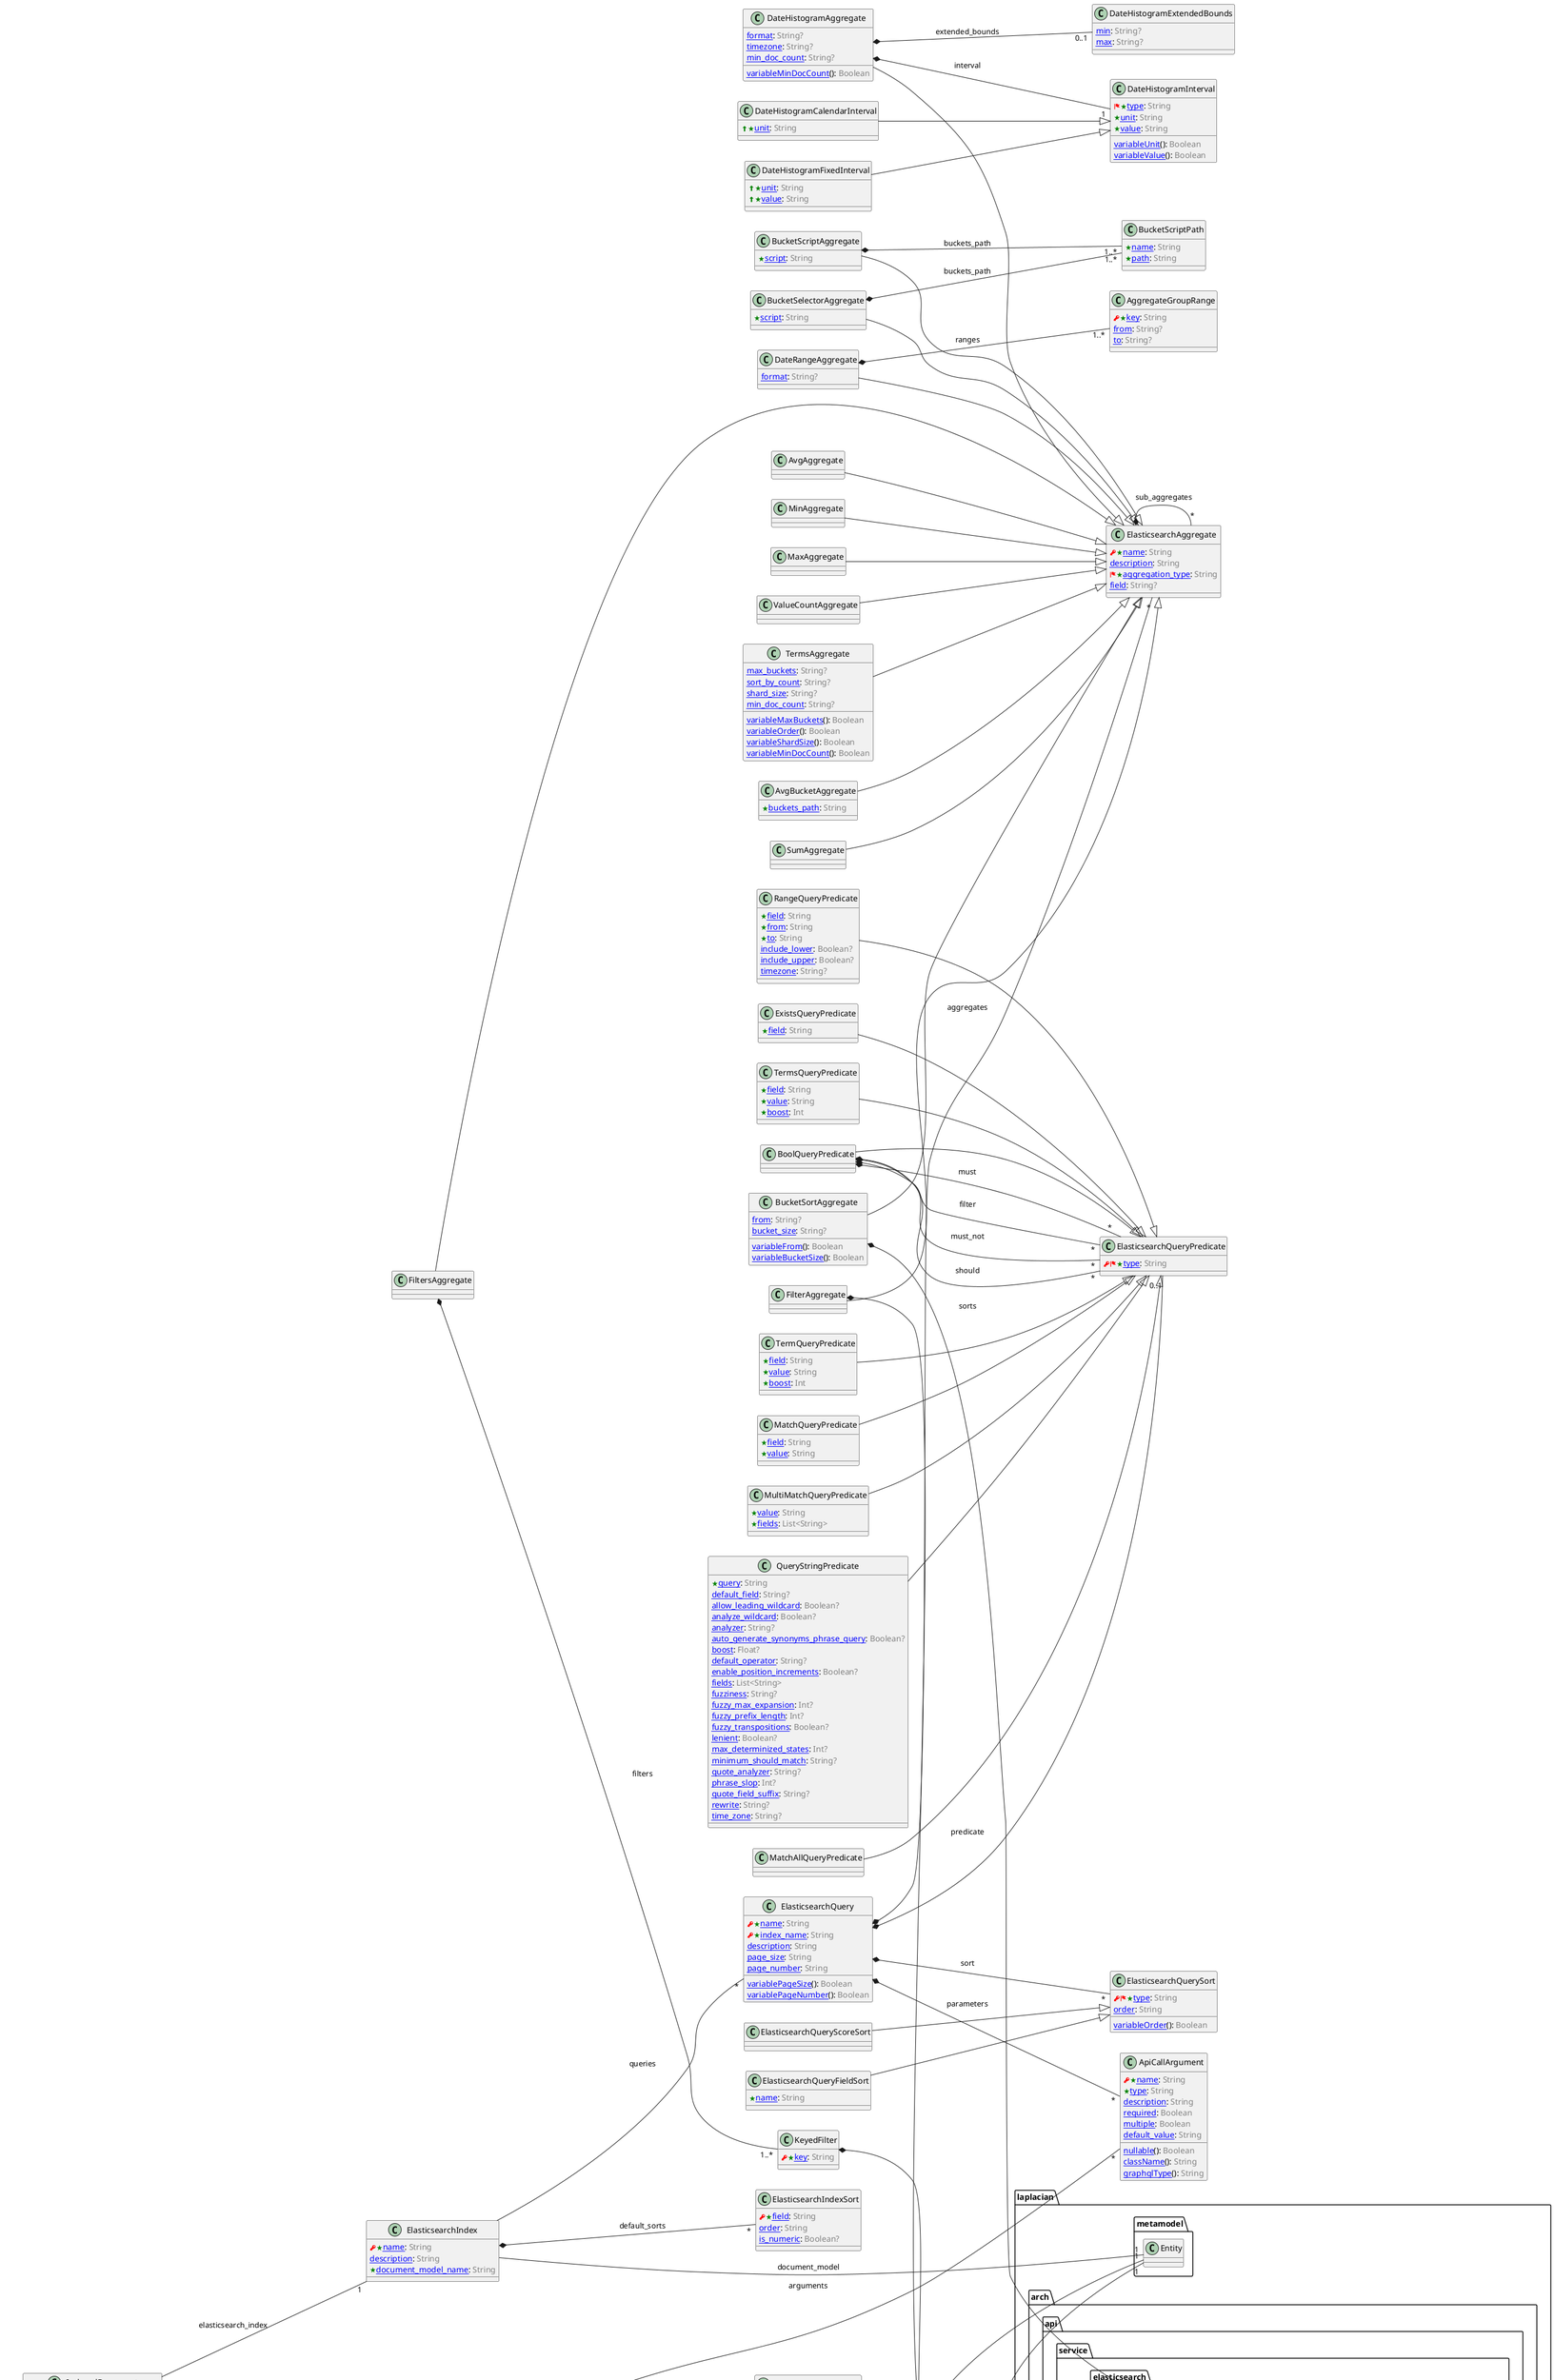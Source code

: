@startuml
left to right direction


class ApiCallArgument [[/blob/master/doc/entities/ApiCallArgument.md]] {
  <color:RED><&key></color><color:Green><&star></color>[[/blob/master/doc/entities/ApiCallArgument.md#name-string name]]: <color:GRAY>String</color>
  <color:Green><&star></color>[[/blob/master/doc/entities/ApiCallArgument.md#type-string type]]: <color:GRAY>String</color>
  [[/blob/master/doc/entities/ApiCallArgument.md#description-string description]]: <color:GRAY>String</color>
  [[/blob/master/doc/entities/ApiCallArgument.md#required-boolean required]]: <color:GRAY>Boolean</color>
  [[/blob/master/doc/entities/ApiCallArgument.md#multiple-boolean multiple]]: <color:GRAY>Boolean</color>
  [[/blob/master/doc/entities/ApiCallArgument.md#nullable-boolean nullable]](): <color:GRAY>Boolean</color>
  [[/blob/master/doc/entities/ApiCallArgument.md#default_value-string default_value]]: <color:GRAY>String</color>
  [[/blob/master/doc/entities/ApiCallArgument.md#class_name-string className]](): <color:GRAY>String</color>
  [[/blob/master/doc/entities/ApiCallArgument.md#graphql_type-string graphqlType]](): <color:GRAY>String</color>
}




class CachePolicy [[/blob/master/doc/entities/CachePolicy.md]] {
  <color:RED><&key></color><color:Green><&star></color>[[/blob/master/doc/entities/CachePolicy.md#name-string name]]: <color:GRAY>String</color>
  <color:RED><&flag></color><color:Green><&star></color>[[/blob/master/doc/entities/CachePolicy.md#store_type-string store_type]]: <color:GRAY>String</color>
  [[/blob/master/doc/entities/CachePolicy.md#ignore_error-boolean ignore_error]]: <color:GRAY>Boolean</color>
  [[/blob/master/doc/entities/CachePolicy.md#key-string key]](): <color:GRAY>String</color>
}





package laplacian.arch.api.service {
  class Duration {
  }
}


CachePolicy *-- "0..1" Duration : expiration_time





package laplacian.arch.api.service {
  class ConfigurationBinding {
  }
}


CachePolicy *-- "*" ConfigurationBinding : configurations




class HeapMemoryCachePolicy [[/blob/master/doc/entities/HeapMemoryCachePolicy.md]] {
}

HeapMemoryCachePolicy --|> CachePolicy





class RedisCachePolicy [[/blob/master/doc/entities/RedisCachePolicy.md]] {
}

RedisCachePolicy --|> CachePolicy





class Duration [[/blob/master/doc/entities/Duration.md]] {
  <color:Green><&star></color>[[/blob/master/doc/entities/Duration.md#amount-string amount]]: <color:GRAY>String</color>
  <color:Green><&star></color>[[/blob/master/doc/entities/Duration.md#unit-string unit]]: <color:GRAY>String</color>
}




class AvgBucketAggregate [[/blob/master/doc/entities/AvgBucketAggregate.md]] {
  <color:Green><&star></color>[[/blob/master/doc/entities/AvgBucketAggregate.md#buckets_path-string buckets_path]]: <color:GRAY>String</color>
}

AvgBucketAggregate --|> ElasticsearchAggregate





class BucketScriptAggregate [[/blob/master/doc/entities/BucketScriptAggregate.md]] {
  <color:Green><&star></color>[[/blob/master/doc/entities/BucketScriptAggregate.md#script-string script]]: <color:GRAY>String</color>
}

BucketScriptAggregate --|> ElasticsearchAggregate







BucketScriptAggregate *-- "1..*" BucketScriptPath : buckets_path




class BucketScriptPath [[/blob/master/doc/entities/BucketScriptPath.md]] {
  <color:Green><&star></color>[[/blob/master/doc/entities/BucketScriptPath.md#name-string name]]: <color:GRAY>String</color>
  <color:Green><&star></color>[[/blob/master/doc/entities/BucketScriptPath.md#path-string path]]: <color:GRAY>String</color>
}




class BucketSelectorAggregate [[/blob/master/doc/entities/BucketSelectorAggregate.md]] {
  <color:Green><&star></color>[[/blob/master/doc/entities/BucketSelectorAggregate.md#script-string script]]: <color:GRAY>String</color>
}

BucketSelectorAggregate --|> ElasticsearchAggregate







BucketSelectorAggregate *-- "1..*" BucketScriptPath : buckets_path




class BucketSortAggregate [[/blob/master/doc/entities/BucketSortAggregate.md]] {
  [[/blob/master/doc/entities/BucketSortAggregate.md#from-string from]]: <color:GRAY>String?</color>
  [[/blob/master/doc/entities/BucketSortAggregate.md#variable_from-boolean variableFrom]](): <color:GRAY>Boolean</color>
  [[/blob/master/doc/entities/BucketSortAggregate.md#bucket_size-string bucket_size]]: <color:GRAY>String?</color>
  [[/blob/master/doc/entities/BucketSortAggregate.md#variable_bucket_size-boolean variableBucketSize]](): <color:GRAY>Boolean</color>
}

BucketSortAggregate --|> ElasticsearchAggregate






package laplacian.arch.api.service.elasticsearch {
  class FieldSort {
  }
}


BucketSortAggregate *-- "1..*" FieldSort : sorts




class FieldSort [[/blob/master/doc/entities/FieldSort.md]] {
  <color:RED><&key></color><color:Green><&star></color>[[/blob/master/doc/entities/FieldSort.md#field-string field]]: <color:GRAY>String</color>
  [[/blob/master/doc/entities/FieldSort.md#order-string order]]: <color:GRAY>String?</color>
  [[/blob/master/doc/entities/FieldSort.md#variable_order-boolean variableOrder]](): <color:GRAY>Boolean</color>
}




class DateHistogramAggregate [[/blob/master/doc/entities/DateHistogramAggregate.md]] {
  [[/blob/master/doc/entities/DateHistogramAggregate.md#format-string format]]: <color:GRAY>String?</color>
  [[/blob/master/doc/entities/DateHistogramAggregate.md#timezone-string timezone]]: <color:GRAY>String?</color>
  [[/blob/master/doc/entities/DateHistogramAggregate.md#min_doc_count-string min_doc_count]]: <color:GRAY>String?</color>
  [[/blob/master/doc/entities/DateHistogramAggregate.md#variable_min_doc_count-boolean variableMinDocCount]](): <color:GRAY>Boolean</color>
}

DateHistogramAggregate --|> ElasticsearchAggregate







DateHistogramAggregate *-- "1" DateHistogramInterval : interval






DateHistogramAggregate *-- "0..1" DateHistogramExtendedBounds : extended_bounds




class DateHistogramExtendedBounds [[/blob/master/doc/entities/DateHistogramExtendedBounds.md]] {
  [[/blob/master/doc/entities/DateHistogramExtendedBounds.md#min-string min]]: <color:GRAY>String?</color>
  [[/blob/master/doc/entities/DateHistogramExtendedBounds.md#max-string max]]: <color:GRAY>String?</color>
}




class DateHistogramInterval [[/blob/master/doc/entities/DateHistogramInterval.md]] {
  <color:RED><&flag></color><color:Green><&star></color>[[/blob/master/doc/entities/DateHistogramInterval.md#type-string type]]: <color:GRAY>String</color>
  <color:Green><&star></color>[[/blob/master/doc/entities/DateHistogramInterval.md#unit-string unit]]: <color:GRAY>String</color>
  <color:Green><&star></color>[[/blob/master/doc/entities/DateHistogramInterval.md#value-string value]]: <color:GRAY>String</color>
  [[/blob/master/doc/entities/DateHistogramInterval.md#variable_unit-boolean variableUnit]](): <color:GRAY>Boolean</color>
  [[/blob/master/doc/entities/DateHistogramInterval.md#variable_value-boolean variableValue]](): <color:GRAY>Boolean</color>
}




class DateHistogramCalendarInterval [[/blob/master/doc/entities/DateHistogramCalendarInterval.md]] {
  <color:GREEN><&arrow-thick-top></color><color:Green><&star></color>[[/blob/master/doc/entities/DateHistogramCalendarInterval.md#unit-string unit]]: <color:GRAY>String</color>
}

DateHistogramCalendarInterval --|> DateHistogramInterval





class DateHistogramFixedInterval [[/blob/master/doc/entities/DateHistogramFixedInterval.md]] {
  <color:GREEN><&arrow-thick-top></color><color:Green><&star></color>[[/blob/master/doc/entities/DateHistogramFixedInterval.md#unit-string unit]]: <color:GRAY>String</color>
  <color:GREEN><&arrow-thick-top></color><color:Green><&star></color>[[/blob/master/doc/entities/DateHistogramFixedInterval.md#value-string value]]: <color:GRAY>String</color>
}

DateHistogramFixedInterval --|> DateHistogramInterval





class DateRangeAggregate [[/blob/master/doc/entities/DateRangeAggregate.md]] {
  [[/blob/master/doc/entities/DateRangeAggregate.md#format-string format]]: <color:GRAY>String?</color>
}

DateRangeAggregate --|> ElasticsearchAggregate







DateRangeAggregate *-- "1..*" AggregateGroupRange : ranges




class AggregateGroupRange [[/blob/master/doc/entities/AggregateGroupRange.md]] {
  <color:RED><&key></color><color:Green><&star></color>[[/blob/master/doc/entities/AggregateGroupRange.md#key-string key]]: <color:GRAY>String</color>
  [[/blob/master/doc/entities/AggregateGroupRange.md#from-string from]]: <color:GRAY>String?</color>
  [[/blob/master/doc/entities/AggregateGroupRange.md#to-string to]]: <color:GRAY>String?</color>
}




class FilterAggregate [[/blob/master/doc/entities/FilterAggregate.md]] {
}

FilterAggregate --|> ElasticsearchAggregate






package laplacian.arch.api.service.elasticsearch {
  class ElasticsearchQueryPredicate {
  }
}


FilterAggregate *-- "1" ElasticsearchQueryPredicate : predicate




class FiltersAggregate [[/blob/master/doc/entities/FiltersAggregate.md]] {
}

FiltersAggregate --|> ElasticsearchAggregate







FiltersAggregate *-- "1..*" KeyedFilter : filters




class KeyedFilter [[/blob/master/doc/entities/KeyedFilter.md]] {
  <color:RED><&key></color><color:Green><&star></color>[[/blob/master/doc/entities/KeyedFilter.md#key-string key]]: <color:GRAY>String</color>
}





package laplacian.arch.api.service.elasticsearch {
  class ElasticsearchQueryPredicate {
  }
}


KeyedFilter *-- "1" ElasticsearchQueryPredicate : predicate




class SumAggregate [[/blob/master/doc/entities/SumAggregate.md]] {
}

SumAggregate --|> ElasticsearchAggregate





class AvgAggregate [[/blob/master/doc/entities/AvgAggregate.md]] {
}

AvgAggregate --|> ElasticsearchAggregate





class MinAggregate [[/blob/master/doc/entities/MinAggregate.md]] {
}

MinAggregate --|> ElasticsearchAggregate





class MaxAggregate [[/blob/master/doc/entities/MaxAggregate.md]] {
}

MaxAggregate --|> ElasticsearchAggregate





class ValueCountAggregate [[/blob/master/doc/entities/ValueCountAggregate.md]] {
}

ValueCountAggregate --|> ElasticsearchAggregate





class TermsAggregate [[/blob/master/doc/entities/TermsAggregate.md]] {
  [[/blob/master/doc/entities/TermsAggregate.md#max_buckets-string max_buckets]]: <color:GRAY>String?</color>
  [[/blob/master/doc/entities/TermsAggregate.md#variable_max_buckets-boolean variableMaxBuckets]](): <color:GRAY>Boolean</color>
  [[/blob/master/doc/entities/TermsAggregate.md#sort_by_count-string sort_by_count]]: <color:GRAY>String?</color>
  [[/blob/master/doc/entities/TermsAggregate.md#variable_order-boolean variableOrder]](): <color:GRAY>Boolean</color>
  [[/blob/master/doc/entities/TermsAggregate.md#shard_size-string shard_size]]: <color:GRAY>String?</color>
  [[/blob/master/doc/entities/TermsAggregate.md#variable_shard_size-boolean variableShardSize]](): <color:GRAY>Boolean</color>
  [[/blob/master/doc/entities/TermsAggregate.md#min_doc_count-string min_doc_count]]: <color:GRAY>String?</color>
  [[/blob/master/doc/entities/TermsAggregate.md#variable_min_doc_count-boolean variableMinDocCount]](): <color:GRAY>Boolean</color>
}

TermsAggregate --|> ElasticsearchAggregate





class ElasticsearchAggregate [[/blob/master/doc/entities/ElasticsearchAggregate.md]] {
  <color:RED><&key></color><color:Green><&star></color>[[/blob/master/doc/entities/ElasticsearchAggregate.md#name-string name]]: <color:GRAY>String</color>
  [[/blob/master/doc/entities/ElasticsearchAggregate.md#description-string description]]: <color:GRAY>String</color>
  <color:RED><&flag></color><color:Green><&star></color>[[/blob/master/doc/entities/ElasticsearchAggregate.md#aggregation_type-string aggregation_type]]: <color:GRAY>String</color>
  [[/blob/master/doc/entities/ElasticsearchAggregate.md#field-string field]]: <color:GRAY>String?</color>
}






ElasticsearchAggregate *-- "*" ElasticsearchAggregate : sub_aggregates




class ElasticsearchIndex [[/blob/master/doc/entities/ElasticsearchIndex.md]] {
  <color:RED><&key></color><color:Green><&star></color>[[/blob/master/doc/entities/ElasticsearchIndex.md#name-string name]]: <color:GRAY>String</color>
  [[/blob/master/doc/entities/ElasticsearchIndex.md#description-string description]]: <color:GRAY>String</color>
  <color:Green><&star></color>[[/blob/master/doc/entities/ElasticsearchIndex.md#document_model_name-string document_model_name]]: <color:GRAY>String</color>
}





package laplacian.metamodel {
  class Entity {
  }
}


ElasticsearchIndex -- "1" Entity : document_model






ElasticsearchIndex -- "*" ElasticsearchQuery : queries






ElasticsearchIndex *-- "*" ElasticsearchIndexSort : default_sorts




class ElasticsearchIndexSort [[/blob/master/doc/entities/ElasticsearchIndexSort.md]] {
  <color:RED><&key></color><color:Green><&star></color>[[/blob/master/doc/entities/ElasticsearchIndexSort.md#field-string field]]: <color:GRAY>String</color>
  [[/blob/master/doc/entities/ElasticsearchIndexSort.md#order-string order]]: <color:GRAY>String</color>
  [[/blob/master/doc/entities/ElasticsearchIndexSort.md#is_numeric-boolean is_numeric]]: <color:GRAY>Boolean?</color>
}




class ElasticsearchQueryPredicate [[/blob/master/doc/entities/ElasticsearchQueryPredicate.md]] {
  <color:RED><&key></color><color:RED><&flag></color><color:Green><&star></color>[[/blob/master/doc/entities/ElasticsearchQueryPredicate.md#type-string type]]: <color:GRAY>String</color>
}




class ElasticsearchQuerySort [[/blob/master/doc/entities/ElasticsearchQuerySort.md]] {
  <color:RED><&key></color><color:RED><&flag></color><color:Green><&star></color>[[/blob/master/doc/entities/ElasticsearchQuerySort.md#type-string type]]: <color:GRAY>String</color>
  [[/blob/master/doc/entities/ElasticsearchQuerySort.md#order-string order]]: <color:GRAY>String</color>
  [[/blob/master/doc/entities/ElasticsearchQuerySort.md#variable_order-boolean variableOrder]](): <color:GRAY>Boolean</color>
}




class ElasticsearchQueryScoreSort [[/blob/master/doc/entities/ElasticsearchQueryScoreSort.md]] {
}

ElasticsearchQueryScoreSort --|> ElasticsearchQuerySort





class ElasticsearchQueryFieldSort [[/blob/master/doc/entities/ElasticsearchQueryFieldSort.md]] {
  <color:Green><&star></color>[[/blob/master/doc/entities/ElasticsearchQueryFieldSort.md#name-string name]]: <color:GRAY>String</color>
}

ElasticsearchQueryFieldSort --|> ElasticsearchQuerySort





class ElasticsearchQuery [[/blob/master/doc/entities/ElasticsearchQuery.md]] {
  <color:RED><&key></color><color:Green><&star></color>[[/blob/master/doc/entities/ElasticsearchQuery.md#name-string name]]: <color:GRAY>String</color>
  <color:RED><&key></color><color:Green><&star></color>[[/blob/master/doc/entities/ElasticsearchQuery.md#index_name-string index_name]]: <color:GRAY>String</color>
  [[/blob/master/doc/entities/ElasticsearchQuery.md#description-string description]]: <color:GRAY>String</color>
  [[/blob/master/doc/entities/ElasticsearchQuery.md#page_size-string page_size]]: <color:GRAY>String</color>
  [[/blob/master/doc/entities/ElasticsearchQuery.md#variable_page_size-boolean variablePageSize]](): <color:GRAY>Boolean</color>
  [[/blob/master/doc/entities/ElasticsearchQuery.md#page_number-string page_number]]: <color:GRAY>String</color>
  [[/blob/master/doc/entities/ElasticsearchQuery.md#variable_page_number-boolean variablePageNumber]](): <color:GRAY>Boolean</color>
}






ElasticsearchQuery *-- "0..1" ElasticsearchQueryPredicate : predicate





package laplacian.arch.api.service {
  class ElasticsearchQuerySort {
  }
}


ElasticsearchQuery *-- "*" ElasticsearchQuerySort : sort





package laplacian.arch.api.service {
  class ElasticsearchAggregate {
  }
}


ElasticsearchQuery *-- "*" ElasticsearchAggregate : aggregates





package laplacian.arch.api.service {
  class ApiCallArgument {
  }
}


ElasticsearchQuery *-- "*" ApiCallArgument : parameters




class BoolQueryPredicate [[/blob/master/doc/entities/BoolQueryPredicate.md]] {
}

BoolQueryPredicate --|> ElasticsearchQueryPredicate







BoolQueryPredicate *-- "*" ElasticsearchQueryPredicate : must






BoolQueryPredicate *-- "*" ElasticsearchQueryPredicate : must_not






BoolQueryPredicate *-- "*" ElasticsearchQueryPredicate : should






BoolQueryPredicate *-- "*" ElasticsearchQueryPredicate : filter




class ExistsQueryPredicate [[/blob/master/doc/entities/ExistsQueryPredicate.md]] {
  <color:Green><&star></color>[[/blob/master/doc/entities/ExistsQueryPredicate.md#field-string field]]: <color:GRAY>String</color>
}

ExistsQueryPredicate --|> ElasticsearchQueryPredicate





class MatchAllQueryPredicate [[/blob/master/doc/entities/MatchAllQueryPredicate.md]] {
}

MatchAllQueryPredicate --|> ElasticsearchQueryPredicate





class MatchQueryPredicate [[/blob/master/doc/entities/MatchQueryPredicate.md]] {
  <color:Green><&star></color>[[/blob/master/doc/entities/MatchQueryPredicate.md#field-string field]]: <color:GRAY>String</color>
  <color:Green><&star></color>[[/blob/master/doc/entities/MatchQueryPredicate.md#value-string value]]: <color:GRAY>String</color>
}

MatchQueryPredicate --|> ElasticsearchQueryPredicate





class MultiMatchQueryPredicate [[/blob/master/doc/entities/MultiMatchQueryPredicate.md]] {
  <color:Green><&star></color>[[/blob/master/doc/entities/MultiMatchQueryPredicate.md#value-string value]]: <color:GRAY>String</color>
  <color:Green><&star></color>[[/blob/master/doc/entities/MultiMatchQueryPredicate.md#fields-listString fields]]: <color:GRAY>List<String></color>
}

MultiMatchQueryPredicate --|> ElasticsearchQueryPredicate





class QueryStringPredicate [[/blob/master/doc/entities/QueryStringPredicate.md]] {
  <color:Green><&star></color>[[/blob/master/doc/entities/QueryStringPredicate.md#query-string query]]: <color:GRAY>String</color>
  [[/blob/master/doc/entities/QueryStringPredicate.md#default_field-string default_field]]: <color:GRAY>String?</color>
  [[/blob/master/doc/entities/QueryStringPredicate.md#allow_leading_wildcard-boolean allow_leading_wildcard]]: <color:GRAY>Boolean?</color>
  [[/blob/master/doc/entities/QueryStringPredicate.md#analyze_wildcard-boolean analyze_wildcard]]: <color:GRAY>Boolean?</color>
  [[/blob/master/doc/entities/QueryStringPredicate.md#analyzer-string analyzer]]: <color:GRAY>String?</color>
  [[/blob/master/doc/entities/QueryStringPredicate.md#auto_generate_synonyms_phrase_query-boolean auto_generate_synonyms_phrase_query]]: <color:GRAY>Boolean?</color>
  [[/blob/master/doc/entities/QueryStringPredicate.md#boost-float boost]]: <color:GRAY>Float?</color>
  [[/blob/master/doc/entities/QueryStringPredicate.md#default_operator-string default_operator]]: <color:GRAY>String?</color>
  [[/blob/master/doc/entities/QueryStringPredicate.md#enable_position_increments-boolean enable_position_increments]]: <color:GRAY>Boolean?</color>
  [[/blob/master/doc/entities/QueryStringPredicate.md#fields-listString fields]]: <color:GRAY>List<String></color>
  [[/blob/master/doc/entities/QueryStringPredicate.md#fuzziness-string fuzziness]]: <color:GRAY>String?</color>
  [[/blob/master/doc/entities/QueryStringPredicate.md#fuzzy_max_expansion-int fuzzy_max_expansion]]: <color:GRAY>Int?</color>
  [[/blob/master/doc/entities/QueryStringPredicate.md#fuzzy_prefix_length-int fuzzy_prefix_length]]: <color:GRAY>Int?</color>
  [[/blob/master/doc/entities/QueryStringPredicate.md#fuzzy_transpositions-boolean fuzzy_transpositions]]: <color:GRAY>Boolean?</color>
  [[/blob/master/doc/entities/QueryStringPredicate.md#lenient-boolean lenient]]: <color:GRAY>Boolean?</color>
  [[/blob/master/doc/entities/QueryStringPredicate.md#max_determinized_states-int max_determinized_states]]: <color:GRAY>Int?</color>
  [[/blob/master/doc/entities/QueryStringPredicate.md#minimum_should_match-string minimum_should_match]]: <color:GRAY>String?</color>
  [[/blob/master/doc/entities/QueryStringPredicate.md#quote_analyzer-string quote_analyzer]]: <color:GRAY>String?</color>
  [[/blob/master/doc/entities/QueryStringPredicate.md#phrase_slop-int phrase_slop]]: <color:GRAY>Int?</color>
  [[/blob/master/doc/entities/QueryStringPredicate.md#quote_field_suffix-string quote_field_suffix]]: <color:GRAY>String?</color>
  [[/blob/master/doc/entities/QueryStringPredicate.md#rewrite-string rewrite]]: <color:GRAY>String?</color>
  [[/blob/master/doc/entities/QueryStringPredicate.md#time_zone-string time_zone]]: <color:GRAY>String?</color>
}

QueryStringPredicate --|> ElasticsearchQueryPredicate





class RangeQueryPredicate [[/blob/master/doc/entities/RangeQueryPredicate.md]] {
  <color:Green><&star></color>[[/blob/master/doc/entities/RangeQueryPredicate.md#field-string field]]: <color:GRAY>String</color>
  <color:Green><&star></color>[[/blob/master/doc/entities/RangeQueryPredicate.md#from-string from]]: <color:GRAY>String</color>
  <color:Green><&star></color>[[/blob/master/doc/entities/RangeQueryPredicate.md#to-string to]]: <color:GRAY>String</color>
  [[/blob/master/doc/entities/RangeQueryPredicate.md#include_lower-boolean include_lower]]: <color:GRAY>Boolean?</color>
  [[/blob/master/doc/entities/RangeQueryPredicate.md#include_upper-boolean include_upper]]: <color:GRAY>Boolean?</color>
  [[/blob/master/doc/entities/RangeQueryPredicate.md#timezone-string timezone]]: <color:GRAY>String?</color>
}

RangeQueryPredicate --|> ElasticsearchQueryPredicate





class TermQueryPredicate [[/blob/master/doc/entities/TermQueryPredicate.md]] {
  <color:Green><&star></color>[[/blob/master/doc/entities/TermQueryPredicate.md#field-string field]]: <color:GRAY>String</color>
  <color:Green><&star></color>[[/blob/master/doc/entities/TermQueryPredicate.md#value-string value]]: <color:GRAY>String</color>
  <color:Green><&star></color>[[/blob/master/doc/entities/TermQueryPredicate.md#boost-int boost]]: <color:GRAY>Int</color>
}

TermQueryPredicate --|> ElasticsearchQueryPredicate





class TermsQueryPredicate [[/blob/master/doc/entities/TermsQueryPredicate.md]] {
  <color:Green><&star></color>[[/blob/master/doc/entities/TermsQueryPredicate.md#field-string field]]: <color:GRAY>String</color>
  <color:Green><&star></color>[[/blob/master/doc/entities/TermsQueryPredicate.md#value-string value]]: <color:GRAY>String</color>
  <color:Green><&star></color>[[/blob/master/doc/entities/TermsQueryPredicate.md#boost-int boost]]: <color:GRAY>Int</color>
}

TermsQueryPredicate --|> ElasticsearchQueryPredicate





class EntityOnDatabase [[/blob/master/doc/entities/EntityOnDatabase.md]] {
  <color:Green><&star></color>[[/blob/master/doc/entities/EntityOnDatabase.md#entity_name-string entity_name]]: <color:GRAY>String</color>
  [[/blob/master/doc/entities/EntityOnDatabase.md#datasource_name-string datasource_name]]: <color:GRAY>String</color>
}

EntityOnDatabase --|> GraphqlType






package laplacian.metamodel {
  class Entity {
  }
}


EntityOnDatabase -- "1" Entity : entity




class ExternalRestResource [[/blob/master/doc/entities/ExternalRestResource.md]] {
  <color:Green><&star></color>[[/blob/master/doc/entities/ExternalRestResource.md#rest_resource_name-string rest_resource_name]]: <color:GRAY>String</color>
  <color:Green><&star></color>[[/blob/master/doc/entities/ExternalRestResource.md#rest_client_name-string rest_client_name]]: <color:GRAY>String</color>
}

ExternalRestResource --|> GraphqlType






package laplacian.arch.api.service {
  class RestResource {
  }
}


ExternalRestResource -- "1" RestResource : rest_resource





package laplacian.arch.api.service {
  class RestClient {
  }
}


ExternalRestResource -- "1" RestClient : rest_client




class IndexedDocument [[/blob/master/doc/entities/IndexedDocument.md]] {
  <color:RED><&key></color><color:Green><&star></color>[[/blob/master/doc/entities/IndexedDocument.md#index_name-string index_name]]: <color:GRAY>String</color>
  [[/blob/master/doc/entities/IndexedDocument.md#search_engine_client_name-string search_engine_client_name]]: <color:GRAY>String</color>
  [[/blob/master/doc/entities/IndexedDocument.md#default_searcher_name-string default_searcher_name]]: <color:GRAY>String</color>
  [[/blob/master/doc/entities/IndexedDocument.md#document_model-entity documentModel]](): <color:GRAY>Entity</color>
}

IndexedDocument --|> GraphqlType






package laplacian.arch.api.service.elasticsearch {
  class ElasticsearchIndex {
  }
}


IndexedDocument -- "1" ElasticsearchIndex : elasticsearch_index




class RestOperation [[/blob/master/doc/entities/RestOperation.md]] {
  <color:Green><&star></color>[[/blob/master/doc/entities/RestOperation.md#method-string method]]: <color:GRAY>String</color>
  <color:Green><&star></color>[[/blob/master/doc/entities/RestOperation.md#path-string path]]: <color:GRAY>String</color>
  <color:RED><&key></color><color:Green><&star></color>[[/blob/master/doc/entities/RestOperation.md#name-string name]]: <color:GRAY>String</color>
  [[/blob/master/doc/entities/RestOperation.md#description-string description]]: <color:GRAY>String</color>
  [[/blob/master/doc/entities/RestOperation.md#response_model_name-string response_model_name]]: <color:GRAY>String</color>
  [[/blob/master/doc/entities/RestOperation.md#cache_policy_name-string cache_policy_name]]: <color:GRAY>String?</color>
  [[/blob/master/doc/entities/RestOperation.md#effective_cache_policy-cachePolicy effectiveCachePolicy]](): <color:GRAY>CachePolicy?</color>
}






RestOperation *-- "*" ApiCallArgument : arguments






RestOperation *-- "*" RestRequestParameter : path_parameters






RestOperation *-- "*" RestRequestParameter : query_parameters






RestOperation *-- "*" RestRequestParameter : http_headers





package laplacian.metamodel {
  class Entity {
  }
}


RestOperation -- "1" Entity : response_model





package laplacian.arch.api.service.cache {
  class CachePolicy {
  }
}


RestOperation -- "0..1" CachePolicy : cache_policy




class RestRequestParameter [[/blob/master/doc/entities/RestRequestParameter.md]] {
  <color:RED><&key></color><color:Green><&star></color>[[/blob/master/doc/entities/RestRequestParameter.md#name-string name]]: <color:GRAY>String</color>
  <color:Green><&star></color>[[/blob/master/doc/entities/RestRequestParameter.md#type-string type]]: <color:GRAY>String</color>
  [[/blob/master/doc/entities/RestRequestParameter.md#multiple-boolean multiple]]: <color:GRAY>Boolean</color>
  <color:Green><&star></color>[[/blob/master/doc/entities/RestRequestParameter.md#value-string value]]: <color:GRAY>String</color>
  [[/blob/master/doc/entities/RestRequestParameter.md#variable-boolean variable]](): <color:GRAY>Boolean</color>
}




class RestResource [[/blob/master/doc/entities/RestResource.md]] {
  <color:RED><&key></color><color:Green><&star></color>[[/blob/master/doc/entities/RestResource.md#name-string name]]: <color:GRAY>String</color>
  [[/blob/master/doc/entities/RestResource.md#description-string description]]: <color:GRAY>String</color>
  [[/blob/master/doc/entities/RestResource.md#resource_model_name-string resource_model_name]]: <color:GRAY>String?</color>
  <color:Green><&star></color>[[/blob/master/doc/entities/RestResource.md#base_url-string base_url]]: <color:GRAY>String</color>
  [[/blob/master/doc/entities/RestResource.md#cache_policy_name-string cache_policy_name]]: <color:GRAY>String?</color>
  [[/blob/master/doc/entities/RestResource.md#enable_automatic_cookie_handling-boolean enable_automatic_cookie_handling]]: <color:GRAY>Boolean</color>
}






RestResource *-- "1..*" RestOperation : operations






RestResource *-- "*" ConfigurationBinding : configurations





package laplacian.arch.api.service.cache {
  class CachePolicy {
  }
}


RestResource -- "0..1" CachePolicy : cache_policy




class Service [[/blob/master/doc/entities/Service.md]] {
  <color:RED><&key></color><color:Green><&star></color>[[/blob/master/doc/entities/Service.md#name-string name]]: <color:GRAY>String</color>
  <color:Green><&star></color>[[/blob/master/doc/entities/Service.md#version-string version]]: <color:GRAY>String</color>
  [[/blob/master/doc/entities/Service.md#namespace-string namespace]]: <color:GRAY>String</color>
  [[/blob/master/doc/entities/Service.md#description-string description]]: <color:GRAY>String</color>
  [[/blob/master/doc/entities/Service.md#depends_on_elasticsearch-boolean dependsOnElasticsearch]](): <color:GRAY>Boolean</color>
  [[/blob/master/doc/entities/Service.md#depends_on_cache-boolean dependsOnCache]](): <color:GRAY>Boolean</color>
  [[/blob/master/doc/entities/Service.md#depends_on_redis_cache-boolean dependsOnRedisCache]](): <color:GRAY>Boolean</color>
  [[/blob/master/doc/entities/Service.md#default_datasource-datasource defaultDatasource]](): <color:GRAY>Datasource?</color>
  [[/blob/master/doc/entities/Service.md#graphql_types-listGraphqlType graphqlTypes]](): <color:GRAY>List<GraphqlType></color>
  [[/blob/master/doc/entities/Service.md#entities_used_in_graphql-listEntity entitiesUsedInGraphql]](): <color:GRAY>List<Entity></color>
  [[/blob/master/doc/entities/Service.md#top_level_entities_used_in_graphql-listEntity topLevelEntitiesUsedInGraphql]](): <color:GRAY>List<Entity></color>
  [[/blob/master/doc/entities/Service.md#graphql_types_backed_by_database_table-listEntityOnDatabase graphqlTypesBackedByDatabaseTable]](): <color:GRAY>List<EntityOnDatabase></color>
  [[/blob/master/doc/entities/Service.md#entities_backing_graphql_type-listEntity entitiesBackingGraphqlType]](): <color:GRAY>List<Entity></color>
  [[/blob/master/doc/entities/Service.md#top_level_entities_backing_graphql_type-listEntity topLevelEntitiesBackingGraphqlType]](): <color:GRAY>List<Entity></color>
  [[/blob/master/doc/entities/Service.md#graphql_types_backed_by_external_rest_resource-listExternalRestResource graphqlTypesBackedByExternalRestResource]](): <color:GRAY>List<ExternalRestResource></color>
  [[/blob/master/doc/entities/Service.md#rest_resources_backing_graphql_type-listRestResource restResourcesBackingGraphqlType]](): <color:GRAY>List<RestResource></color>
  [[/blob/master/doc/entities/Service.md#graphql_types_backed_by_indexed_document-listIndexedDocument graphqlTypesBackedByIndexedDocument]](): <color:GRAY>List<IndexedDocument></color>
  [[/blob/master/doc/entities/Service.md#elasticsearch_indexes-listElasticsearchIndex elasticsearchIndexes]](): <color:GRAY>List<ElasticsearchIndex></color>
  [[/blob/master/doc/entities/Service.md#graphql_type_relationships-listGraphqlTypeRelationship graphqlTypeRelationships]](): <color:GRAY>List<GraphqlTypeRelationship></color>
  [[/blob/master/doc/entities/Service.md#cache_policies-listCachePolicy cachePolicies]](): <color:GRAY>List<CachePolicy></color>
}






Service *-- "*" Datasource : datasources






Service *-- "*" GraphqlTypeEntry : graphql_type_entries






Service *-- "*" RestClient : rest_clients






Service *-- "*" ElasticSearchClient : elastic_search_clients






Service *-- "*" ServiceConfigurationCategory : configuration_categories




class Datasource [[/blob/master/doc/entities/Datasource.md]] {
  <color:RED><&key></color>[[/blob/master/doc/entities/Datasource.md#name-string name]]: <color:GRAY>String</color>
  <color:Green><&star></color>[[/blob/master/doc/entities/Datasource.md#type-string type]]: <color:GRAY>String</color>
  [[/blob/master/doc/entities/Datasource.md#description-string description]]: <color:GRAY>String</color>
  [[/blob/master/doc/entities/Datasource.md#entities-listEntity entities]](): <color:GRAY>List<Entity></color>
  [[/blob/master/doc/entities/Datasource.md#top_level_entities-listEntity topLevelEntities]](): <color:GRAY>List<Entity></color>
}




class ElasticSearchClient [[/blob/master/doc/entities/ElasticSearchClient.md]] {
  <color:Green><&star></color>[[/blob/master/doc/entities/ElasticSearchClient.md#name-string name]]: <color:GRAY>String</color>
  [[/blob/master/doc/entities/ElasticSearchClient.md#is_default-boolean is_default]]: <color:GRAY>Boolean</color>
  [[/blob/master/doc/entities/ElasticSearchClient.md#configuration_category-string configuration_category]]: <color:GRAY>String</color>
  [[/blob/master/doc/entities/ElasticSearchClient.md#configuration_name_of_endpoints-string configuration_name_of_endpoints]]: <color:GRAY>String</color>
  [[/blob/master/doc/entities/ElasticSearchClient.md#configuration_name_of_path_prefix-string configuration_name_of_path_prefix]]: <color:GRAY>String</color>
  [[/blob/master/doc/entities/ElasticSearchClient.md#configuration_name_of_connect_timeout-string configuration_name_of_connect_timeout]]: <color:GRAY>String</color>
  [[/blob/master/doc/entities/ElasticSearchClient.md#configuration_name_of_socket_timeout-string configuration_name_of_socket_timeout]]: <color:GRAY>String</color>
  [[/blob/master/doc/entities/ElasticSearchClient.md#configuration_name_of_max_in_memory_size-string configuration_name_of_max_in_memory_size]]: <color:GRAY>String</color>
  [[/blob/master/doc/entities/ElasticSearchClient.md#configurations-listServiceConfiguration configurations]](): <color:GRAY>List<ServiceConfiguration></color>
}






ElasticSearchClient -- "1" ServiceConfiguration : endpoints






ElasticSearchClient -- "0..1" ServiceConfiguration : path_prefix






ElasticSearchClient -- "0..1" ServiceConfiguration : connect_timeout






ElasticSearchClient -- "0..1" ServiceConfiguration : socket_timeout






ElasticSearchClient -- "0..1" ServiceConfiguration : max_in_memory_size




class GraphqlType [[/blob/master/doc/entities/GraphqlType.md]] {
  <color:RED><&key></color><color:Green><&star></color>[[/blob/master/doc/entities/GraphqlType.md#name-string name]]: <color:GRAY>String</color>
  <color:RED><&flag></color><color:Green><&star></color>[[/blob/master/doc/entities/GraphqlType.md#resolver_type-string resolver_type]]: <color:GRAY>String</color>
  [[/blob/master/doc/entities/GraphqlType.md#description-string description]]: <color:GRAY>String</color>
}






GraphqlType *-- "*" GraphqlTypeRelationship : relationships




class GraphqlTypeEntry [[/blob/master/doc/entities/GraphqlTypeEntry.md]] {
  <color:Green><&star></color>[[/blob/master/doc/entities/GraphqlTypeEntry.md#name-string name]]: <color:GRAY>String</color>
}





package laplacian.arch.api.service.graphql {
  class GraphqlType {
  }
}


GraphqlTypeEntry -- "1" GraphqlType : graphql_type




class GraphqlTypeRelationship [[/blob/master/doc/entities/GraphqlTypeRelationship.md]] {
  <color:Green><&star></color>[[/blob/master/doc/entities/GraphqlTypeRelationship.md#name-string name]]: <color:GRAY>String</color>
  [[/blob/master/doc/entities/GraphqlTypeRelationship.md#description-string description]]: <color:GRAY>String</color>
  <color:RED><&flag></color><color:Green><&star></color>[[/blob/master/doc/entities/GraphqlTypeRelationship.md#type-string type]]: <color:GRAY>String</color>
  <color:Green><&star></color>[[/blob/master/doc/entities/GraphqlTypeRelationship.md#referencing_graphql_type_name-string referencing_graphql_type_name]]: <color:GRAY>String</color>
  [[/blob/master/doc/entities/GraphqlTypeRelationship.md#multiple-boolean multiple]]: <color:GRAY>Boolean</color>
  [[/blob/master/doc/entities/GraphqlTypeRelationship.md#nullable-boolean nullable]]: <color:GRAY>Boolean</color>
}






GraphqlTypeRelationship -- "1" GraphqlType : referencing_graphql_type




class GraphqlIndexedDocumentRelationship [[/blob/master/doc/entities/GraphqlIndexedDocumentRelationship.md]] {
  [[/blob/master/doc/entities/GraphqlIndexedDocumentRelationship.md#field_type_name-string fieldTypeName]](): <color:GRAY>String</color>
  [[/blob/master/doc/entities/GraphqlIndexedDocumentRelationship.md#resolver_name-string resolverName]](): <color:GRAY>String</color>
}

GraphqlIndexedDocumentRelationship --|> GraphqlTypeRelationship






package laplacian.arch.api.service.graphql_type {
  class GraphqlTypeRelationshipFieldMapping {
  }
}


GraphqlIndexedDocumentRelationship *-- "1..*" GraphqlTypeRelationshipFieldMapping : field_mappings




class GraphqlTypeRelationshipFieldMapping [[/blob/master/doc/entities/GraphqlTypeRelationshipFieldMapping.md]] {
  <color:RED><&key></color><color:Green><&star></color>[[/blob/master/doc/entities/GraphqlTypeRelationshipFieldMapping.md#from-string from]]: <color:GRAY>String</color>
  <color:RED><&key></color><color:Green><&star></color>[[/blob/master/doc/entities/GraphqlTypeRelationshipFieldMapping.md#to-string to]]: <color:GRAY>String</color>
}




class RestClient [[/blob/master/doc/entities/RestClient.md]] {
  <color:RED><&key></color><color:Green><&star></color>[[/blob/master/doc/entities/RestClient.md#name-string name]]: <color:GRAY>String</color>
}




class ServiceConfiguration [[/blob/master/doc/entities/ServiceConfiguration.md]] {
  <color:RED><&key></color><color:Green><&star></color>[[/blob/master/doc/entities/ServiceConfiguration.md#name-string name]]: <color:GRAY>String</color>
  <color:RED><&key></color><color:Green><&star></color>[[/blob/master/doc/entities/ServiceConfiguration.md#category-string category]]: <color:GRAY>String</color>
  <color:Green><&star></color>[[/blob/master/doc/entities/ServiceConfiguration.md#type-string type]]: <color:GRAY>String</color>
  [[/blob/master/doc/entities/ServiceConfiguration.md#key-string key]](): <color:GRAY>String</color>
  [[/blob/master/doc/entities/ServiceConfiguration.md#default_value-string default_value]]: <color:GRAY>String?</color>
  [[/blob/master/doc/entities/ServiceConfiguration.md#environment_variable_name-string environment_variable_name]]: <color:GRAY>String</color>
}




class ServiceConfigurationCategory [[/blob/master/doc/entities/ServiceConfigurationCategory.md]] {
  <color:RED><&key></color><color:Green><&star></color>[[/blob/master/doc/entities/ServiceConfigurationCategory.md#name-string name]]: <color:GRAY>String</color>
}






ServiceConfigurationCategory -- "*" ServiceConfiguration : configurations




class ConfigurationBinding [[/blob/master/doc/entities/ConfigurationBinding.md]] {
  <color:RED><&key></color><color:Green><&star></color>[[/blob/master/doc/entities/ConfigurationBinding.md#name-string name]]: <color:GRAY>String</color>
  <color:RED><&key></color><color:Green><&star></color>[[/blob/master/doc/entities/ConfigurationBinding.md#category-string category]]: <color:GRAY>String</color>
  [[/blob/master/doc/entities/ConfigurationBinding.md#variable_name-string variable_name]]: <color:GRAY>String</color>
}






ConfigurationBinding -- "1" ServiceConfiguration : definition



@enduml